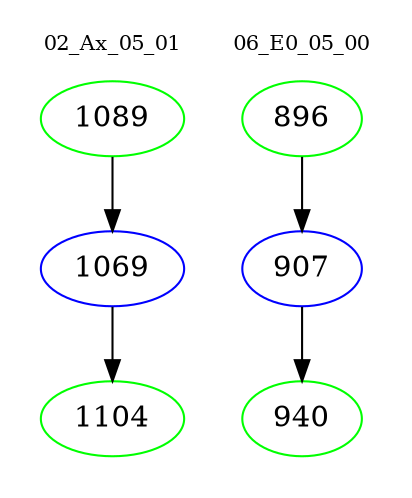 digraph{
subgraph cluster_0 {
color = white
label = "02_Ax_05_01";
fontsize=10;
T0_1089 [label="1089", color="green"]
T0_1089 -> T0_1069 [color="black"]
T0_1069 [label="1069", color="blue"]
T0_1069 -> T0_1104 [color="black"]
T0_1104 [label="1104", color="green"]
}
subgraph cluster_1 {
color = white
label = "06_E0_05_00";
fontsize=10;
T1_896 [label="896", color="green"]
T1_896 -> T1_907 [color="black"]
T1_907 [label="907", color="blue"]
T1_907 -> T1_940 [color="black"]
T1_940 [label="940", color="green"]
}
}
